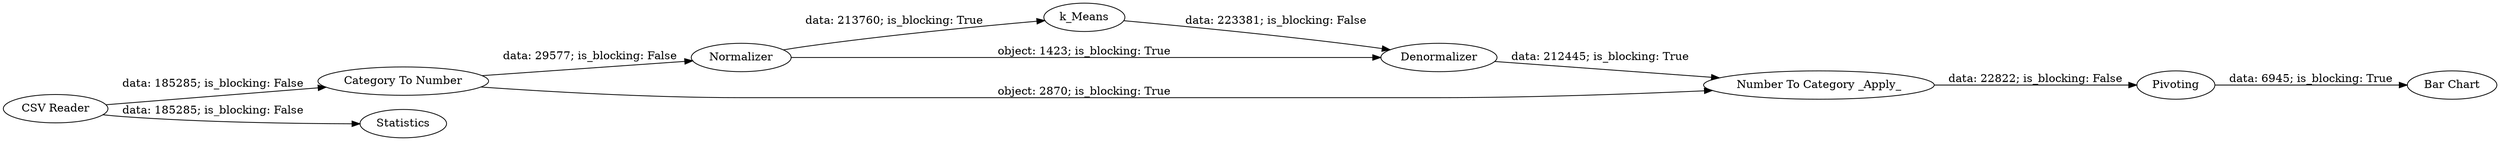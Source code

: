 digraph {
	"-7289684967229219827_27" [label="Category To Number"]
	"-7289684967229219827_3" [label=k_Means]
	"-7289684967229219827_2" [label=Normalizer]
	"-7289684967229219827_33" [label=Pivoting]
	"-7289684967229219827_4" [label=Denormalizer]
	"-7289684967229219827_29" [label="Number To Category _Apply_"]
	"-7289684967229219827_14" [label=Statistics]
	"-7289684967229219827_31" [label="Bar Chart"]
	"-7289684967229219827_1" [label="CSV Reader"]
	"-7289684967229219827_4" -> "-7289684967229219827_29" [label="data: 212445; is_blocking: True"]
	"-7289684967229219827_3" -> "-7289684967229219827_4" [label="data: 223381; is_blocking: False"]
	"-7289684967229219827_1" -> "-7289684967229219827_27" [label="data: 185285; is_blocking: False"]
	"-7289684967229219827_27" -> "-7289684967229219827_2" [label="data: 29577; is_blocking: False"]
	"-7289684967229219827_29" -> "-7289684967229219827_33" [label="data: 22822; is_blocking: False"]
	"-7289684967229219827_33" -> "-7289684967229219827_31" [label="data: 6945; is_blocking: True"]
	"-7289684967229219827_2" -> "-7289684967229219827_4" [label="object: 1423; is_blocking: True"]
	"-7289684967229219827_27" -> "-7289684967229219827_29" [label="object: 2870; is_blocking: True"]
	"-7289684967229219827_2" -> "-7289684967229219827_3" [label="data: 213760; is_blocking: True"]
	"-7289684967229219827_1" -> "-7289684967229219827_14" [label="data: 185285; is_blocking: False"]
	rankdir=LR
}
